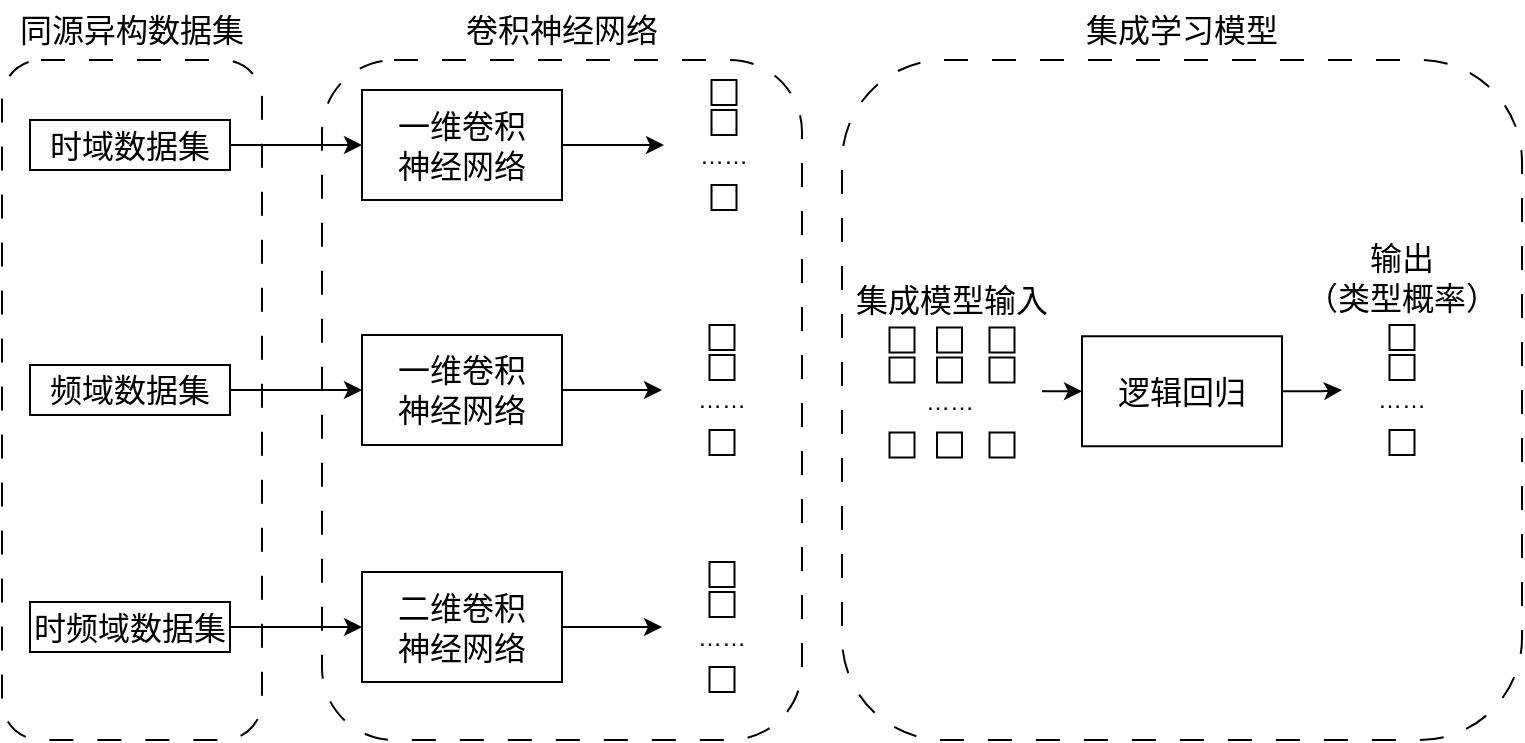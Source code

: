 <mxfile version="27.1.3">
  <diagram name="第 1 页" id="1fiDwTHrNMZpix3zNA36">
    <mxGraphModel dx="946" dy="549" grid="1" gridSize="10" guides="1" tooltips="1" connect="1" arrows="1" fold="1" page="1" pageScale="1" pageWidth="827" pageHeight="1169" math="0" shadow="0">
      <root>
        <mxCell id="0" />
        <mxCell id="1" parent="0" />
        <mxCell id="Sj0tfwVz-LecWqx-pxai-51" value="" style="rounded=1;whiteSpace=wrap;html=1;fillColor=none;dashed=1;dashPattern=12 12;fontSize=16;" vertex="1" parent="1">
          <mxGeometry x="430" y="245" width="340" height="340" as="geometry" />
        </mxCell>
        <mxCell id="QYo9lDrNAoCQKma_m_w6-10" value="" style="rounded=1;whiteSpace=wrap;html=1;fillColor=none;dashed=1;dashPattern=12 12;" parent="1" vertex="1">
          <mxGeometry x="10" y="245" width="130" height="340" as="geometry" />
        </mxCell>
        <mxCell id="QYo9lDrNAoCQKma_m_w6-11" value="同源异构数据集" style="text;html=1;align=center;verticalAlign=middle;whiteSpace=wrap;rounded=0;fontSize=16;" parent="1" vertex="1">
          <mxGeometry x="15" y="215" width="120" height="30" as="geometry" />
        </mxCell>
        <mxCell id="QYo9lDrNAoCQKma_m_w6-47" style="edgeStyle=orthogonalEdgeStyle;rounded=0;orthogonalLoop=1;jettySize=auto;html=1;exitX=1;exitY=0.5;exitDx=0;exitDy=0;entryX=0;entryY=0.5;entryDx=0;entryDy=0;" parent="1" source="QYo9lDrNAoCQKma_m_w6-22" target="QYo9lDrNAoCQKma_m_w6-40" edge="1">
          <mxGeometry relative="1" as="geometry" />
        </mxCell>
        <mxCell id="QYo9lDrNAoCQKma_m_w6-22" value="时域数据集" style="rounded=0;whiteSpace=wrap;html=1;fontSize=16;" parent="1" vertex="1">
          <mxGeometry x="24" y="275" width="100" height="25" as="geometry" />
        </mxCell>
        <mxCell id="QYo9lDrNAoCQKma_m_w6-46" style="edgeStyle=orthogonalEdgeStyle;rounded=0;orthogonalLoop=1;jettySize=auto;html=1;exitX=1;exitY=0.5;exitDx=0;exitDy=0;entryX=0;entryY=0.5;entryDx=0;entryDy=0;" parent="1" source="QYo9lDrNAoCQKma_m_w6-26" target="QYo9lDrNAoCQKma_m_w6-43" edge="1">
          <mxGeometry relative="1" as="geometry" />
        </mxCell>
        <mxCell id="QYo9lDrNAoCQKma_m_w6-26" value="频域数据集" style="rounded=0;whiteSpace=wrap;html=1;fontSize=16;" parent="1" vertex="1">
          <mxGeometry x="24" y="397.5" width="100" height="25" as="geometry" />
        </mxCell>
        <mxCell id="QYo9lDrNAoCQKma_m_w6-45" style="edgeStyle=orthogonalEdgeStyle;rounded=0;orthogonalLoop=1;jettySize=auto;html=1;exitX=1;exitY=0.5;exitDx=0;exitDy=0;entryX=0;entryY=0.5;entryDx=0;entryDy=0;" parent="1" source="QYo9lDrNAoCQKma_m_w6-35" target="QYo9lDrNAoCQKma_m_w6-44" edge="1">
          <mxGeometry relative="1" as="geometry" />
        </mxCell>
        <mxCell id="QYo9lDrNAoCQKma_m_w6-35" value="时频域数据集" style="rounded=0;whiteSpace=wrap;html=1;fontSize=16;" parent="1" vertex="1">
          <mxGeometry x="24" y="516" width="100" height="25" as="geometry" />
        </mxCell>
        <mxCell id="QYo9lDrNAoCQKma_m_w6-38" value="" style="rounded=1;whiteSpace=wrap;html=1;fillColor=none;dashed=1;dashPattern=12 12;fontSize=16;" parent="1" vertex="1">
          <mxGeometry x="170" y="245" width="240" height="340" as="geometry" />
        </mxCell>
        <mxCell id="QYo9lDrNAoCQKma_m_w6-39" value="卷积神经网络" style="text;html=1;align=center;verticalAlign=middle;whiteSpace=wrap;rounded=0;fontSize=16;" parent="1" vertex="1">
          <mxGeometry x="230" y="215" width="120" height="30" as="geometry" />
        </mxCell>
        <mxCell id="Sj0tfwVz-LecWqx-pxai-45" style="edgeStyle=orthogonalEdgeStyle;rounded=0;orthogonalLoop=1;jettySize=auto;html=1;exitX=1;exitY=0.5;exitDx=0;exitDy=0;entryX=0;entryY=0.5;entryDx=0;entryDy=0;" edge="1" parent="1" source="QYo9lDrNAoCQKma_m_w6-40" target="Sj0tfwVz-LecWqx-pxai-38">
          <mxGeometry relative="1" as="geometry" />
        </mxCell>
        <mxCell id="QYo9lDrNAoCQKma_m_w6-40" value="一维卷积&lt;div&gt;神经网络&lt;/div&gt;" style="rounded=0;whiteSpace=wrap;html=1;fontSize=16;" parent="1" vertex="1">
          <mxGeometry x="190" y="260" width="100" height="55" as="geometry" />
        </mxCell>
        <mxCell id="Sj0tfwVz-LecWqx-pxai-31" style="edgeStyle=orthogonalEdgeStyle;rounded=0;orthogonalLoop=1;jettySize=auto;html=1;exitX=1;exitY=0.5;exitDx=0;exitDy=0;entryX=0;entryY=0.5;entryDx=0;entryDy=0;" edge="1" parent="1" source="QYo9lDrNAoCQKma_m_w6-43" target="Sj0tfwVz-LecWqx-pxai-30">
          <mxGeometry relative="1" as="geometry" />
        </mxCell>
        <mxCell id="QYo9lDrNAoCQKma_m_w6-43" value="一维卷积&lt;div&gt;神经网络&lt;/div&gt;" style="rounded=0;whiteSpace=wrap;html=1;fontSize=16;" parent="1" vertex="1">
          <mxGeometry x="190" y="382.5" width="100" height="55" as="geometry" />
        </mxCell>
        <mxCell id="Sj0tfwVz-LecWqx-pxai-49" style="edgeStyle=orthogonalEdgeStyle;rounded=0;orthogonalLoop=1;jettySize=auto;html=1;exitX=1;exitY=0.5;exitDx=0;exitDy=0;entryX=0;entryY=0.5;entryDx=0;entryDy=0;" edge="1" parent="1" source="QYo9lDrNAoCQKma_m_w6-44" target="Sj0tfwVz-LecWqx-pxai-44">
          <mxGeometry relative="1" as="geometry" />
        </mxCell>
        <mxCell id="QYo9lDrNAoCQKma_m_w6-44" value="二维卷积&lt;div&gt;神经网络&lt;/div&gt;" style="rounded=0;whiteSpace=wrap;html=1;fontSize=16;" parent="1" vertex="1">
          <mxGeometry x="190" y="501" width="100" height="55" as="geometry" />
        </mxCell>
        <mxCell id="Sj0tfwVz-LecWqx-pxai-32" value="" style="group" vertex="1" connectable="0" parent="1">
          <mxGeometry x="340" y="370" width="85" height="210" as="geometry" />
        </mxCell>
        <mxCell id="Sj0tfwVz-LecWqx-pxai-8" value="" style="whiteSpace=wrap;html=1;aspect=fixed;container=0;" vertex="1" parent="Sj0tfwVz-LecWqx-pxai-32">
          <mxGeometry x="23.75" y="7.5" width="12.5" height="12.5" as="geometry" />
        </mxCell>
        <mxCell id="Sj0tfwVz-LecWqx-pxai-9" value="" style="whiteSpace=wrap;html=1;aspect=fixed;container=0;" vertex="1" parent="Sj0tfwVz-LecWqx-pxai-32">
          <mxGeometry x="23.75" y="22.5" width="12.5" height="12.5" as="geometry" />
        </mxCell>
        <mxCell id="Sj0tfwVz-LecWqx-pxai-10" value="" style="whiteSpace=wrap;html=1;aspect=fixed;container=0;" vertex="1" parent="Sj0tfwVz-LecWqx-pxai-32">
          <mxGeometry x="23.75" y="60" width="12.5" height="12.5" as="geometry" />
        </mxCell>
        <mxCell id="Sj0tfwVz-LecWqx-pxai-11" value="……" style="text;html=1;align=center;verticalAlign=middle;whiteSpace=wrap;rounded=0;container=0;" vertex="1" parent="Sj0tfwVz-LecWqx-pxai-32">
          <mxGeometry y="30" width="60" height="30" as="geometry" />
        </mxCell>
        <mxCell id="Sj0tfwVz-LecWqx-pxai-30" value="" style="rounded=0;whiteSpace=wrap;html=1;fillColor=none;strokeColor=none;container=0;" vertex="1" parent="Sj0tfwVz-LecWqx-pxai-32">
          <mxGeometry width="60" height="80" as="geometry" />
        </mxCell>
        <mxCell id="Sj0tfwVz-LecWqx-pxai-33" value="" style="group" vertex="1" connectable="0" parent="1">
          <mxGeometry x="341" y="247.5" width="60" height="80" as="geometry" />
        </mxCell>
        <mxCell id="Sj0tfwVz-LecWqx-pxai-34" value="" style="whiteSpace=wrap;html=1;aspect=fixed;container=0;" vertex="1" parent="Sj0tfwVz-LecWqx-pxai-33">
          <mxGeometry x="23.75" y="7.5" width="12.5" height="12.5" as="geometry" />
        </mxCell>
        <mxCell id="Sj0tfwVz-LecWqx-pxai-35" value="" style="whiteSpace=wrap;html=1;aspect=fixed;container=0;" vertex="1" parent="Sj0tfwVz-LecWqx-pxai-33">
          <mxGeometry x="23.75" y="22.5" width="12.5" height="12.5" as="geometry" />
        </mxCell>
        <mxCell id="Sj0tfwVz-LecWqx-pxai-36" value="" style="whiteSpace=wrap;html=1;aspect=fixed;container=0;" vertex="1" parent="Sj0tfwVz-LecWqx-pxai-33">
          <mxGeometry x="23.75" y="60" width="12.5" height="12.5" as="geometry" />
        </mxCell>
        <mxCell id="Sj0tfwVz-LecWqx-pxai-37" value="……" style="text;html=1;align=center;verticalAlign=middle;whiteSpace=wrap;rounded=0;container=0;" vertex="1" parent="Sj0tfwVz-LecWqx-pxai-33">
          <mxGeometry y="30" width="60" height="30" as="geometry" />
        </mxCell>
        <mxCell id="Sj0tfwVz-LecWqx-pxai-38" value="" style="rounded=0;whiteSpace=wrap;html=1;fillColor=none;strokeColor=none;container=0;" vertex="1" parent="Sj0tfwVz-LecWqx-pxai-33">
          <mxGeometry width="60" height="80" as="geometry" />
        </mxCell>
        <mxCell id="Sj0tfwVz-LecWqx-pxai-39" value="" style="group" vertex="1" connectable="0" parent="1">
          <mxGeometry x="340" y="488.5" width="60" height="80" as="geometry" />
        </mxCell>
        <mxCell id="Sj0tfwVz-LecWqx-pxai-40" value="" style="whiteSpace=wrap;html=1;aspect=fixed;container=0;" vertex="1" parent="Sj0tfwVz-LecWqx-pxai-39">
          <mxGeometry x="23.75" y="7.5" width="12.5" height="12.5" as="geometry" />
        </mxCell>
        <mxCell id="Sj0tfwVz-LecWqx-pxai-41" value="" style="whiteSpace=wrap;html=1;aspect=fixed;container=0;" vertex="1" parent="Sj0tfwVz-LecWqx-pxai-39">
          <mxGeometry x="23.75" y="22.5" width="12.5" height="12.5" as="geometry" />
        </mxCell>
        <mxCell id="Sj0tfwVz-LecWqx-pxai-42" value="" style="whiteSpace=wrap;html=1;aspect=fixed;container=0;" vertex="1" parent="Sj0tfwVz-LecWqx-pxai-39">
          <mxGeometry x="23.75" y="60" width="12.5" height="12.5" as="geometry" />
        </mxCell>
        <mxCell id="Sj0tfwVz-LecWqx-pxai-43" value="……" style="text;html=1;align=center;verticalAlign=middle;whiteSpace=wrap;rounded=0;container=0;" vertex="1" parent="Sj0tfwVz-LecWqx-pxai-39">
          <mxGeometry y="30" width="60" height="30" as="geometry" />
        </mxCell>
        <mxCell id="Sj0tfwVz-LecWqx-pxai-44" value="" style="rounded=0;whiteSpace=wrap;html=1;fillColor=none;strokeColor=none;container=0;" vertex="1" parent="Sj0tfwVz-LecWqx-pxai-39">
          <mxGeometry width="60" height="80" as="geometry" />
        </mxCell>
        <mxCell id="Sj0tfwVz-LecWqx-pxai-52" value="集成学习模型" style="text;html=1;align=center;verticalAlign=middle;whiteSpace=wrap;rounded=0;fontSize=16;" vertex="1" parent="1">
          <mxGeometry x="540" y="215" width="120" height="30" as="geometry" />
        </mxCell>
        <mxCell id="Sj0tfwVz-LecWqx-pxai-68" value="" style="group" vertex="1" connectable="0" parent="1">
          <mxGeometry x="440" y="370" width="90" height="81.25" as="geometry" />
        </mxCell>
        <mxCell id="Sj0tfwVz-LecWqx-pxai-54" value="" style="whiteSpace=wrap;html=1;aspect=fixed;container=0;" vertex="1" parent="Sj0tfwVz-LecWqx-pxai-68">
          <mxGeometry x="13.75" y="8.75" width="12.5" height="12.5" as="geometry" />
        </mxCell>
        <mxCell id="Sj0tfwVz-LecWqx-pxai-55" value="" style="whiteSpace=wrap;html=1;aspect=fixed;container=0;" vertex="1" parent="Sj0tfwVz-LecWqx-pxai-68">
          <mxGeometry x="13.75" y="23.75" width="12.5" height="12.5" as="geometry" />
        </mxCell>
        <mxCell id="Sj0tfwVz-LecWqx-pxai-56" value="" style="whiteSpace=wrap;html=1;aspect=fixed;container=0;" vertex="1" parent="Sj0tfwVz-LecWqx-pxai-68">
          <mxGeometry x="13.75" y="61.25" width="12.5" height="12.5" as="geometry" />
        </mxCell>
        <mxCell id="Sj0tfwVz-LecWqx-pxai-59" value="" style="whiteSpace=wrap;html=1;aspect=fixed;container=0;" vertex="1" parent="Sj0tfwVz-LecWqx-pxai-68">
          <mxGeometry x="37.5" y="8.75" width="12.5" height="12.5" as="geometry" />
        </mxCell>
        <mxCell id="Sj0tfwVz-LecWqx-pxai-60" value="" style="whiteSpace=wrap;html=1;aspect=fixed;container=0;" vertex="1" parent="Sj0tfwVz-LecWqx-pxai-68">
          <mxGeometry x="37.5" y="23.75" width="12.5" height="12.5" as="geometry" />
        </mxCell>
        <mxCell id="Sj0tfwVz-LecWqx-pxai-61" value="" style="whiteSpace=wrap;html=1;aspect=fixed;container=0;" vertex="1" parent="Sj0tfwVz-LecWqx-pxai-68">
          <mxGeometry x="37.5" y="61.25" width="12.5" height="12.5" as="geometry" />
        </mxCell>
        <mxCell id="Sj0tfwVz-LecWqx-pxai-62" value="……" style="text;html=1;align=center;verticalAlign=middle;whiteSpace=wrap;rounded=0;container=0;" vertex="1" parent="Sj0tfwVz-LecWqx-pxai-68">
          <mxGeometry x="13.75" y="31.25" width="60" height="30" as="geometry" />
        </mxCell>
        <mxCell id="Sj0tfwVz-LecWqx-pxai-63" value="" style="whiteSpace=wrap;html=1;aspect=fixed;container=0;" vertex="1" parent="Sj0tfwVz-LecWqx-pxai-68">
          <mxGeometry x="63.75" y="8.75" width="12.5" height="12.5" as="geometry" />
        </mxCell>
        <mxCell id="Sj0tfwVz-LecWqx-pxai-64" value="" style="whiteSpace=wrap;html=1;aspect=fixed;container=0;" vertex="1" parent="Sj0tfwVz-LecWqx-pxai-68">
          <mxGeometry x="63.75" y="23.75" width="12.5" height="12.5" as="geometry" />
        </mxCell>
        <mxCell id="Sj0tfwVz-LecWqx-pxai-65" value="" style="whiteSpace=wrap;html=1;aspect=fixed;container=0;" vertex="1" parent="Sj0tfwVz-LecWqx-pxai-68">
          <mxGeometry x="63.75" y="61.25" width="12.5" height="12.5" as="geometry" />
        </mxCell>
        <mxCell id="Sj0tfwVz-LecWqx-pxai-67" value="" style="rounded=0;whiteSpace=wrap;html=1;fillColor=none;strokeColor=none;" vertex="1" parent="Sj0tfwVz-LecWqx-pxai-68">
          <mxGeometry width="90" height="81.25" as="geometry" />
        </mxCell>
        <mxCell id="Sj0tfwVz-LecWqx-pxai-69" value="集成模型输入" style="text;html=1;align=center;verticalAlign=middle;whiteSpace=wrap;rounded=0;fontSize=16;" vertex="1" parent="1">
          <mxGeometry x="425" y="350" width="120" height="30" as="geometry" />
        </mxCell>
        <mxCell id="Sj0tfwVz-LecWqx-pxai-81" style="edgeStyle=orthogonalEdgeStyle;rounded=0;orthogonalLoop=1;jettySize=auto;html=1;exitX=1;exitY=0.5;exitDx=0;exitDy=0;" edge="1" parent="1" source="Sj0tfwVz-LecWqx-pxai-72" target="Sj0tfwVz-LecWqx-pxai-79">
          <mxGeometry relative="1" as="geometry" />
        </mxCell>
        <mxCell id="Sj0tfwVz-LecWqx-pxai-72" value="逻辑回归" style="rounded=0;whiteSpace=wrap;html=1;fontSize=16;" vertex="1" parent="1">
          <mxGeometry x="550" y="383.13" width="100" height="55" as="geometry" />
        </mxCell>
        <mxCell id="Sj0tfwVz-LecWqx-pxai-73" style="edgeStyle=orthogonalEdgeStyle;rounded=0;orthogonalLoop=1;jettySize=auto;html=1;exitX=1;exitY=0.5;exitDx=0;exitDy=0;entryX=0;entryY=0.5;entryDx=0;entryDy=0;" edge="1" parent="1" source="Sj0tfwVz-LecWqx-pxai-67" target="Sj0tfwVz-LecWqx-pxai-72">
          <mxGeometry relative="1" as="geometry" />
        </mxCell>
        <mxCell id="Sj0tfwVz-LecWqx-pxai-74" value="" style="group" vertex="1" connectable="0" parent="1">
          <mxGeometry x="680" y="370" width="60" height="80" as="geometry" />
        </mxCell>
        <mxCell id="Sj0tfwVz-LecWqx-pxai-75" value="" style="whiteSpace=wrap;html=1;aspect=fixed;container=0;" vertex="1" parent="Sj0tfwVz-LecWqx-pxai-74">
          <mxGeometry x="23.75" y="7.5" width="12.5" height="12.5" as="geometry" />
        </mxCell>
        <mxCell id="Sj0tfwVz-LecWqx-pxai-76" value="" style="whiteSpace=wrap;html=1;aspect=fixed;container=0;" vertex="1" parent="Sj0tfwVz-LecWqx-pxai-74">
          <mxGeometry x="23.75" y="22.5" width="12.5" height="12.5" as="geometry" />
        </mxCell>
        <mxCell id="Sj0tfwVz-LecWqx-pxai-77" value="" style="whiteSpace=wrap;html=1;aspect=fixed;container=0;" vertex="1" parent="Sj0tfwVz-LecWqx-pxai-74">
          <mxGeometry x="23.75" y="60" width="12.5" height="12.5" as="geometry" />
        </mxCell>
        <mxCell id="Sj0tfwVz-LecWqx-pxai-78" value="……" style="text;html=1;align=center;verticalAlign=middle;whiteSpace=wrap;rounded=0;container=0;" vertex="1" parent="Sj0tfwVz-LecWqx-pxai-74">
          <mxGeometry y="30" width="60" height="30" as="geometry" />
        </mxCell>
        <mxCell id="Sj0tfwVz-LecWqx-pxai-79" value="" style="rounded=0;whiteSpace=wrap;html=1;fillColor=none;strokeColor=none;container=0;" vertex="1" parent="Sj0tfwVz-LecWqx-pxai-74">
          <mxGeometry width="60" height="80" as="geometry" />
        </mxCell>
        <mxCell id="Sj0tfwVz-LecWqx-pxai-82" value="输出&lt;div&gt;（类型概率）&lt;/div&gt;" style="text;html=1;align=center;verticalAlign=middle;whiteSpace=wrap;rounded=0;fontSize=16;" vertex="1" parent="1">
          <mxGeometry x="650" y="338.5" width="120" height="30" as="geometry" />
        </mxCell>
      </root>
    </mxGraphModel>
  </diagram>
</mxfile>

